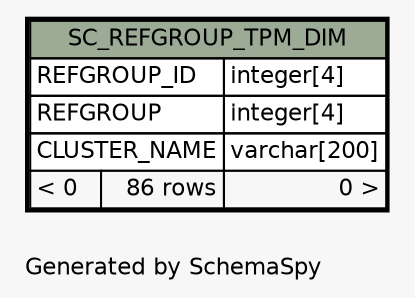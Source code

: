 // dot 2.38.0 on Windows 10 10.0
// SchemaSpy rev Unknown
digraph "oneDegreeRelationshipsDiagram" {
  graph [
    rankdir="RL"
    bgcolor="#f7f7f7"
    label="\nGenerated by SchemaSpy"
    labeljust="l"
    nodesep="0.18"
    ranksep="0.46"
    fontname="Helvetica"
    fontsize="11"
  ];
  node [
    fontname="Helvetica"
    fontsize="11"
    shape="plaintext"
  ];
  edge [
    arrowsize="0.8"
  ];
  "SC_REFGROUP_TPM_DIM" [
    label=<
    <TABLE BORDER="2" CELLBORDER="1" CELLSPACING="0" BGCOLOR="#ffffff">
      <TR><TD COLSPAN="3" BGCOLOR="#9bab96" ALIGN="CENTER">SC_REFGROUP_TPM_DIM</TD></TR>
      <TR><TD PORT="REFGROUP_ID" COLSPAN="2" ALIGN="LEFT">REFGROUP_ID</TD><TD PORT="REFGROUP_ID.type" ALIGN="LEFT">integer[4]</TD></TR>
      <TR><TD PORT="REFGROUP" COLSPAN="2" ALIGN="LEFT">REFGROUP</TD><TD PORT="REFGROUP.type" ALIGN="LEFT">integer[4]</TD></TR>
      <TR><TD PORT="CLUSTER_NAME" COLSPAN="2" ALIGN="LEFT">CLUSTER_NAME</TD><TD PORT="CLUSTER_NAME.type" ALIGN="LEFT">varchar[200]</TD></TR>
      <TR><TD ALIGN="LEFT" BGCOLOR="#f7f7f7">&lt; 0</TD><TD ALIGN="RIGHT" BGCOLOR="#f7f7f7">86 rows</TD><TD ALIGN="RIGHT" BGCOLOR="#f7f7f7">0 &gt;</TD></TR>
    </TABLE>>
    URL="SC_REFGROUP_TPM_DIM.html"
    tooltip="SC_REFGROUP_TPM_DIM"
  ];
}
